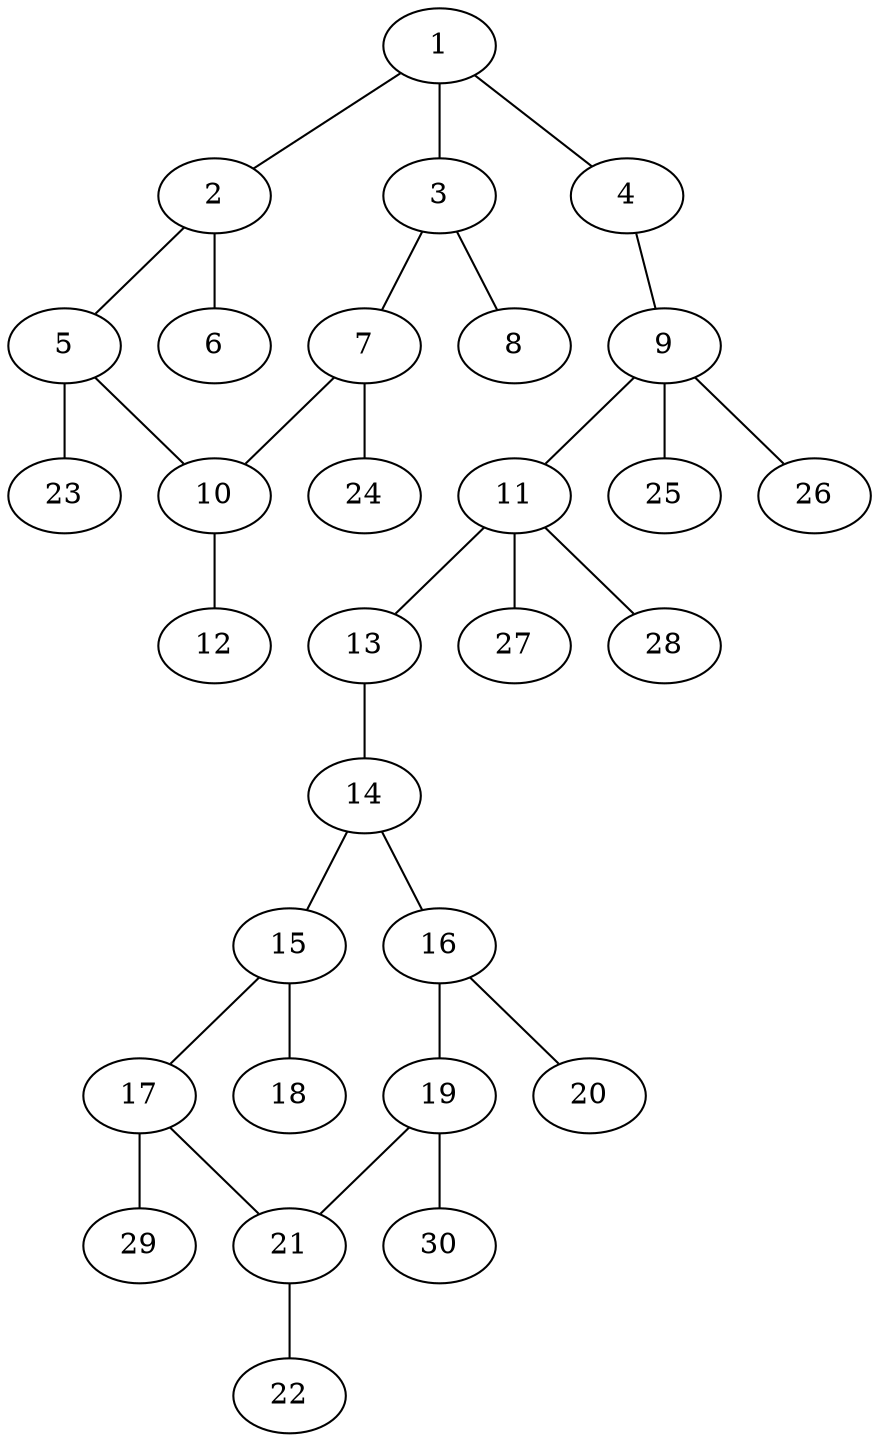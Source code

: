 graph molecule_3846 {
	1	 [chem=C];
	2	 [chem=C];
	1 -- 2	 [valence=2];
	3	 [chem=C];
	1 -- 3	 [valence=1];
	4	 [chem=O];
	1 -- 4	 [valence=1];
	5	 [chem=C];
	2 -- 5	 [valence=1];
	6	 [chem=Br];
	2 -- 6	 [valence=1];
	7	 [chem=C];
	3 -- 7	 [valence=2];
	8	 [chem=Br];
	3 -- 8	 [valence=1];
	9	 [chem=C];
	4 -- 9	 [valence=1];
	10	 [chem=C];
	5 -- 10	 [valence=2];
	23	 [chem=H];
	5 -- 23	 [valence=1];
	7 -- 10	 [valence=1];
	24	 [chem=H];
	7 -- 24	 [valence=1];
	11	 [chem=C];
	9 -- 11	 [valence=1];
	25	 [chem=H];
	9 -- 25	 [valence=1];
	26	 [chem=H];
	9 -- 26	 [valence=1];
	12	 [chem=Br];
	10 -- 12	 [valence=1];
	13	 [chem=O];
	11 -- 13	 [valence=1];
	27	 [chem=H];
	11 -- 27	 [valence=1];
	28	 [chem=H];
	11 -- 28	 [valence=1];
	14	 [chem=C];
	13 -- 14	 [valence=1];
	15	 [chem=C];
	14 -- 15	 [valence=1];
	16	 [chem=C];
	14 -- 16	 [valence=2];
	17	 [chem=C];
	15 -- 17	 [valence=2];
	18	 [chem=Br];
	15 -- 18	 [valence=1];
	19	 [chem=C];
	16 -- 19	 [valence=1];
	20	 [chem=Br];
	16 -- 20	 [valence=1];
	21	 [chem=C];
	17 -- 21	 [valence=1];
	29	 [chem=H];
	17 -- 29	 [valence=1];
	19 -- 21	 [valence=2];
	30	 [chem=H];
	19 -- 30	 [valence=1];
	22	 [chem=Br];
	21 -- 22	 [valence=1];
}
